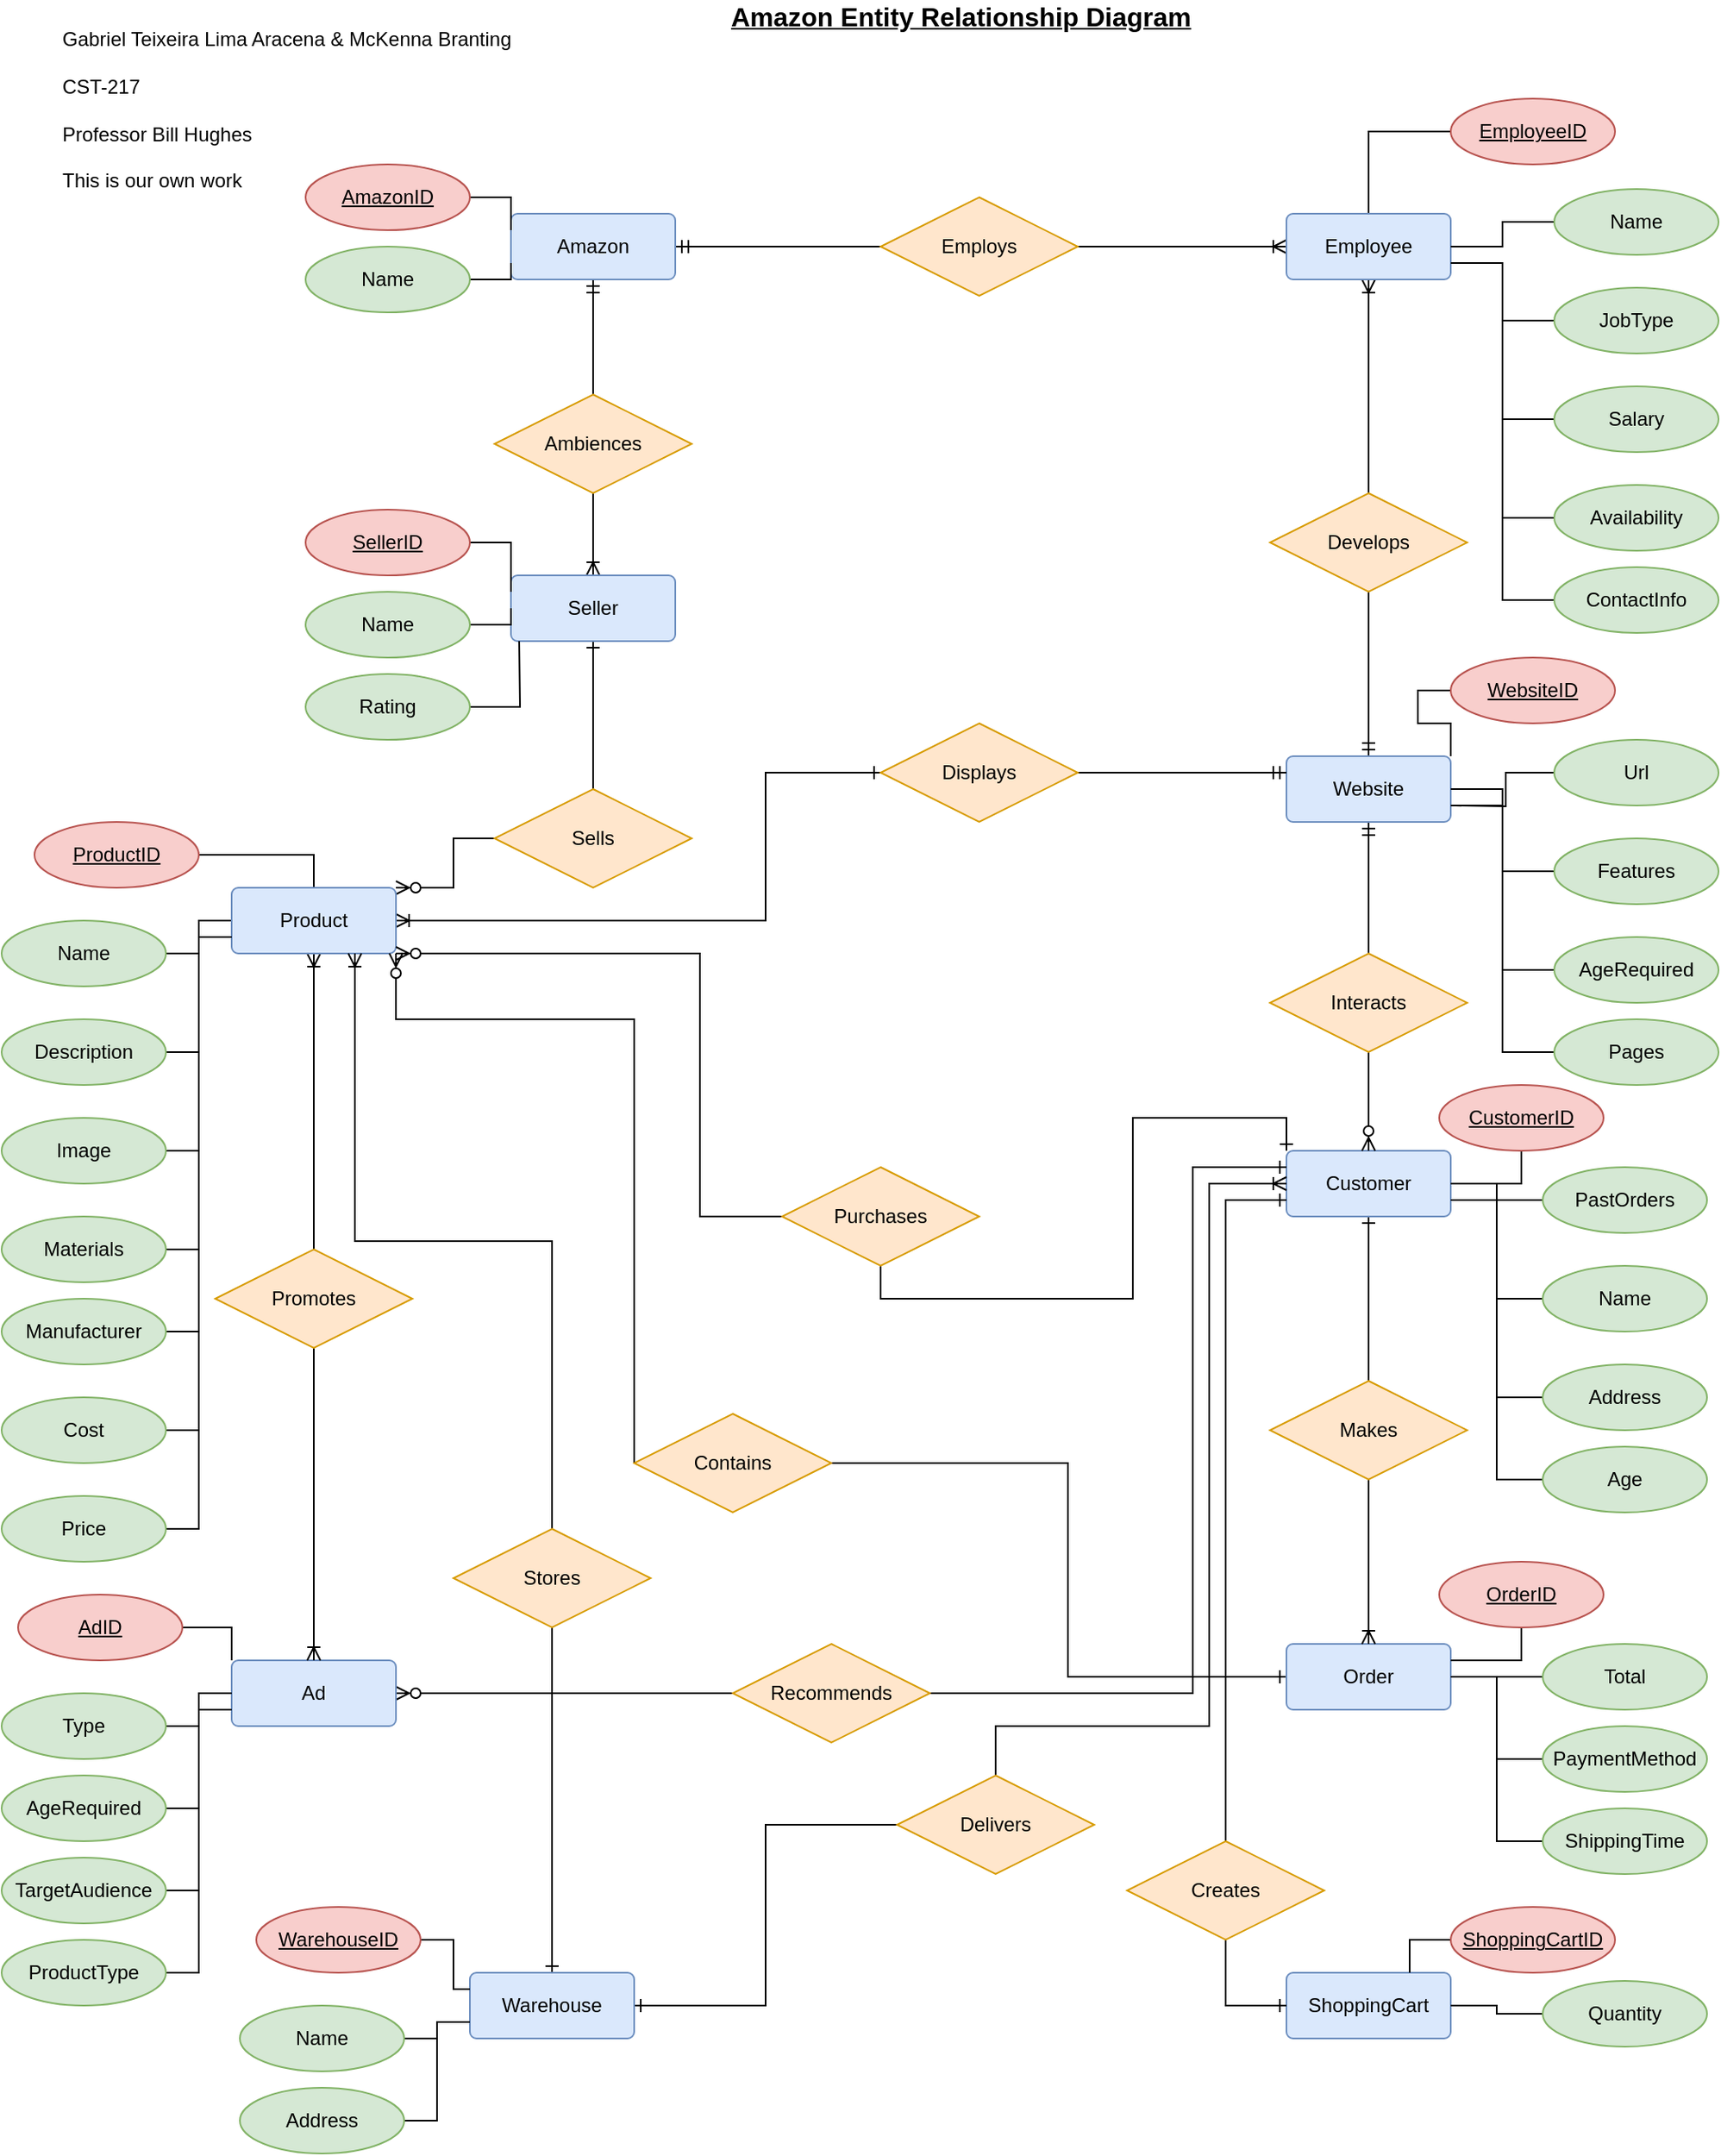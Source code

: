 <mxfile version="14.2.4" type="github">
  <diagram id="-Oxh2yh2YHTzHLASi9jl" name="Page-1">
    <mxGraphModel dx="1736" dy="786" grid="1" gridSize="10" guides="1" tooltips="1" connect="1" arrows="1" fold="1" page="1" pageScale="1" pageWidth="827" pageHeight="1169" math="0" shadow="0">
      <root>
        <mxCell id="0" />
        <mxCell id="1" parent="0" />
        <mxCell id="oyXa_XFpboJBpk3tU4l2-1" value="&lt;font style=&quot;font-size: 16px&quot;&gt;&lt;b&gt;&lt;u&gt;Amazon Entity Relationship Diagram&lt;/u&gt;&lt;/b&gt;&lt;/font&gt;" style="text;html=1;strokeColor=none;fillColor=none;align=center;verticalAlign=middle;whiteSpace=wrap;rounded=0;" parent="1" vertex="1">
          <mxGeometry x="414" y="40" width="430" height="20" as="geometry" />
        </mxCell>
        <mxCell id="oyXa_XFpboJBpk3tU4l2-2" value="Gabriel Teixeira Lima Aracena &amp;amp; McKenna Branting&lt;br&gt;&lt;br&gt;CST-217&lt;br&gt;&lt;br&gt;Professor Bill Hughes&lt;br&gt;&lt;br&gt;This is our own work" style="text;html=1;strokeColor=none;fillColor=none;align=left;verticalAlign=top;whiteSpace=wrap;rounded=0;" parent="1" vertex="1">
          <mxGeometry x="80" y="50" width="290" height="130" as="geometry" />
        </mxCell>
        <mxCell id="oyXa_XFpboJBpk3tU4l2-6" style="edgeStyle=orthogonalEdgeStyle;rounded=0;orthogonalLoop=1;jettySize=auto;html=1;exitX=0.5;exitY=0;exitDx=0;exitDy=0;entryX=1;entryY=0.5;entryDx=0;entryDy=0;endArrow=none;endFill=0;" parent="1" source="oyXa_XFpboJBpk3tU4l2-3" target="oyXa_XFpboJBpk3tU4l2-4" edge="1">
          <mxGeometry relative="1" as="geometry" />
        </mxCell>
        <mxCell id="oyXa_XFpboJBpk3tU4l2-8" style="edgeStyle=orthogonalEdgeStyle;rounded=0;orthogonalLoop=1;jettySize=auto;html=1;exitX=0;exitY=0.5;exitDx=0;exitDy=0;entryX=1;entryY=0.5;entryDx=0;entryDy=0;endArrow=none;endFill=0;" parent="1" source="oyXa_XFpboJBpk3tU4l2-3" target="oyXa_XFpboJBpk3tU4l2-7" edge="1">
          <mxGeometry relative="1" as="geometry" />
        </mxCell>
        <mxCell id="oyXa_XFpboJBpk3tU4l2-23" style="edgeStyle=orthogonalEdgeStyle;rounded=0;orthogonalLoop=1;jettySize=auto;html=1;exitX=0.5;exitY=1;exitDx=0;exitDy=0;endArrow=none;endFill=0;startArrow=ERoneToMany;startFill=0;" parent="1" source="oyXa_XFpboJBpk3tU4l2-3" target="oyXa_XFpboJBpk3tU4l2-22" edge="1">
          <mxGeometry relative="1" as="geometry" />
        </mxCell>
        <mxCell id="oyXa_XFpboJBpk3tU4l2-42" style="edgeStyle=orthogonalEdgeStyle;rounded=0;orthogonalLoop=1;jettySize=auto;html=1;exitX=1;exitY=0;exitDx=0;exitDy=0;startArrow=ERzeroToMany;startFill=1;endArrow=none;endFill=0;entryX=0;entryY=0.5;entryDx=0;entryDy=0;" parent="1" source="oyXa_XFpboJBpk3tU4l2-3" target="Cbv1wFr-eD6YkLbhYGv3-11" edge="1">
          <mxGeometry relative="1" as="geometry">
            <mxPoint x="100" y="350" as="targetPoint" />
            <Array as="points">
              <mxPoint x="320" y="580" />
              <mxPoint x="320" y="550" />
            </Array>
          </mxGeometry>
        </mxCell>
        <mxCell id="oyXa_XFpboJBpk3tU4l2-81" style="edgeStyle=orthogonalEdgeStyle;rounded=0;orthogonalLoop=1;jettySize=auto;html=1;entryX=0;entryY=0.5;entryDx=0;entryDy=0;startArrow=ERoneToMany;startFill=0;endArrow=ERone;endFill=0;exitX=1;exitY=0.5;exitDx=0;exitDy=0;" parent="1" source="oyXa_XFpboJBpk3tU4l2-3" target="oyXa_XFpboJBpk3tU4l2-80" edge="1">
          <mxGeometry relative="1" as="geometry">
            <Array as="points">
              <mxPoint x="510" y="600" />
              <mxPoint x="510" y="510" />
            </Array>
            <mxPoint x="400" y="530" as="sourcePoint" />
          </mxGeometry>
        </mxCell>
        <mxCell id="oyXa_XFpboJBpk3tU4l2-3" value="Product" style="rounded=1;arcSize=10;whiteSpace=wrap;html=1;align=center;fillColor=#dae8fc;strokeColor=#6c8ebf;" parent="1" vertex="1">
          <mxGeometry x="185" y="580" width="100" height="40" as="geometry" />
        </mxCell>
        <mxCell id="oyXa_XFpboJBpk3tU4l2-4" value="ProductID" style="ellipse;whiteSpace=wrap;html=1;align=center;fontStyle=4;fillColor=#f8cecc;strokeColor=#b85450;" parent="1" vertex="1">
          <mxGeometry x="65" y="540" width="100" height="40" as="geometry" />
        </mxCell>
        <mxCell id="oyXa_XFpboJBpk3tU4l2-7" value="Name" style="ellipse;whiteSpace=wrap;html=1;align=center;fillColor=#d5e8d4;strokeColor=#82b366;" parent="1" vertex="1">
          <mxGeometry x="45" y="600" width="100" height="40" as="geometry" />
        </mxCell>
        <mxCell id="oyXa_XFpboJBpk3tU4l2-10" style="edgeStyle=orthogonalEdgeStyle;rounded=0;orthogonalLoop=1;jettySize=auto;html=1;exitX=1;exitY=0.5;exitDx=0;exitDy=0;entryX=0;entryY=0.75;entryDx=0;entryDy=0;endArrow=none;endFill=0;" parent="1" source="oyXa_XFpboJBpk3tU4l2-9" target="oyXa_XFpboJBpk3tU4l2-3" edge="1">
          <mxGeometry relative="1" as="geometry" />
        </mxCell>
        <mxCell id="oyXa_XFpboJBpk3tU4l2-9" value="Description" style="ellipse;whiteSpace=wrap;html=1;align=center;fillColor=#d5e8d4;strokeColor=#82b366;" parent="1" vertex="1">
          <mxGeometry x="45" y="660" width="100" height="40" as="geometry" />
        </mxCell>
        <mxCell id="oyXa_XFpboJBpk3tU4l2-14" style="edgeStyle=orthogonalEdgeStyle;rounded=0;orthogonalLoop=1;jettySize=auto;html=1;exitX=1;exitY=0.5;exitDx=0;exitDy=0;entryX=0;entryY=0.75;entryDx=0;entryDy=0;endArrow=none;endFill=0;" parent="1" source="oyXa_XFpboJBpk3tU4l2-11" target="oyXa_XFpboJBpk3tU4l2-3" edge="1">
          <mxGeometry relative="1" as="geometry" />
        </mxCell>
        <mxCell id="oyXa_XFpboJBpk3tU4l2-11" value="Image" style="ellipse;whiteSpace=wrap;html=1;align=center;fillColor=#d5e8d4;strokeColor=#82b366;" parent="1" vertex="1">
          <mxGeometry x="45" y="720" width="100" height="40" as="geometry" />
        </mxCell>
        <mxCell id="oyXa_XFpboJBpk3tU4l2-13" style="edgeStyle=orthogonalEdgeStyle;rounded=0;orthogonalLoop=1;jettySize=auto;html=1;exitX=1;exitY=0.5;exitDx=0;exitDy=0;entryX=0;entryY=0.75;entryDx=0;entryDy=0;endArrow=none;endFill=0;" parent="1" source="oyXa_XFpboJBpk3tU4l2-12" target="oyXa_XFpboJBpk3tU4l2-3" edge="1">
          <mxGeometry relative="1" as="geometry" />
        </mxCell>
        <mxCell id="oyXa_XFpboJBpk3tU4l2-12" value="Materials" style="ellipse;whiteSpace=wrap;html=1;align=center;fillColor=#d5e8d4;strokeColor=#82b366;" parent="1" vertex="1">
          <mxGeometry x="45" y="780" width="100" height="40" as="geometry" />
        </mxCell>
        <mxCell id="oyXa_XFpboJBpk3tU4l2-18" style="edgeStyle=orthogonalEdgeStyle;rounded=0;orthogonalLoop=1;jettySize=auto;html=1;exitX=1;exitY=0.5;exitDx=0;exitDy=0;entryX=0;entryY=0.75;entryDx=0;entryDy=0;endArrow=none;endFill=0;" parent="1" source="oyXa_XFpboJBpk3tU4l2-15" target="oyXa_XFpboJBpk3tU4l2-3" edge="1">
          <mxGeometry relative="1" as="geometry" />
        </mxCell>
        <mxCell id="oyXa_XFpboJBpk3tU4l2-15" value="Manufacturer" style="ellipse;whiteSpace=wrap;html=1;align=center;fillColor=#d5e8d4;strokeColor=#82b366;" parent="1" vertex="1">
          <mxGeometry x="45" y="830" width="100" height="40" as="geometry" />
        </mxCell>
        <mxCell id="oyXa_XFpboJBpk3tU4l2-19" style="edgeStyle=orthogonalEdgeStyle;rounded=0;orthogonalLoop=1;jettySize=auto;html=1;exitX=1;exitY=0.5;exitDx=0;exitDy=0;entryX=0;entryY=0.75;entryDx=0;entryDy=0;endArrow=none;endFill=0;" parent="1" source="oyXa_XFpboJBpk3tU4l2-16" target="oyXa_XFpboJBpk3tU4l2-3" edge="1">
          <mxGeometry relative="1" as="geometry" />
        </mxCell>
        <mxCell id="oyXa_XFpboJBpk3tU4l2-16" value="Cost" style="ellipse;whiteSpace=wrap;html=1;align=center;fillColor=#d5e8d4;strokeColor=#82b366;" parent="1" vertex="1">
          <mxGeometry x="45" y="890" width="100" height="40" as="geometry" />
        </mxCell>
        <mxCell id="oyXa_XFpboJBpk3tU4l2-20" style="edgeStyle=orthogonalEdgeStyle;rounded=0;orthogonalLoop=1;jettySize=auto;html=1;exitX=1;exitY=0.5;exitDx=0;exitDy=0;endArrow=none;endFill=0;entryX=0;entryY=0.75;entryDx=0;entryDy=0;" parent="1" source="oyXa_XFpboJBpk3tU4l2-17" target="oyXa_XFpboJBpk3tU4l2-3" edge="1">
          <mxGeometry relative="1" as="geometry">
            <mxPoint x="185" y="620" as="targetPoint" />
          </mxGeometry>
        </mxCell>
        <mxCell id="oyXa_XFpboJBpk3tU4l2-17" value="Price" style="ellipse;whiteSpace=wrap;html=1;align=center;fillColor=#d5e8d4;strokeColor=#82b366;" parent="1" vertex="1">
          <mxGeometry x="45" y="950" width="100" height="40" as="geometry" />
        </mxCell>
        <mxCell id="oyXa_XFpboJBpk3tU4l2-26" style="edgeStyle=orthogonalEdgeStyle;rounded=0;orthogonalLoop=1;jettySize=auto;html=1;exitX=0;exitY=0;exitDx=0;exitDy=0;startArrow=none;startFill=0;endArrow=none;endFill=0;" parent="1" source="oyXa_XFpboJBpk3tU4l2-21" target="oyXa_XFpboJBpk3tU4l2-25" edge="1">
          <mxGeometry relative="1" as="geometry" />
        </mxCell>
        <mxCell id="oyXa_XFpboJBpk3tU4l2-78" style="edgeStyle=orthogonalEdgeStyle;rounded=0;orthogonalLoop=1;jettySize=auto;html=1;exitX=0;exitY=0.5;exitDx=0;exitDy=0;startArrow=none;startFill=0;endArrow=ERzeroToMany;endFill=1;entryX=1;entryY=0.5;entryDx=0;entryDy=0;" parent="1" source="oyXa_XFpboJBpk3tU4l2-77" target="oyXa_XFpboJBpk3tU4l2-21" edge="1">
          <mxGeometry relative="1" as="geometry">
            <mxPoint x="410" y="840" as="targetPoint" />
          </mxGeometry>
        </mxCell>
        <mxCell id="oyXa_XFpboJBpk3tU4l2-21" value="Ad" style="rounded=1;arcSize=10;whiteSpace=wrap;html=1;align=center;fillColor=#dae8fc;strokeColor=#6c8ebf;" parent="1" vertex="1">
          <mxGeometry x="185" y="1050" width="100" height="40" as="geometry" />
        </mxCell>
        <mxCell id="oyXa_XFpboJBpk3tU4l2-24" style="edgeStyle=orthogonalEdgeStyle;rounded=0;orthogonalLoop=1;jettySize=auto;html=1;exitX=0.5;exitY=1;exitDx=0;exitDy=0;entryX=0.5;entryY=0;entryDx=0;entryDy=0;startArrow=none;startFill=0;endArrow=ERoneToMany;endFill=0;" parent="1" source="oyXa_XFpboJBpk3tU4l2-22" target="oyXa_XFpboJBpk3tU4l2-21" edge="1">
          <mxGeometry relative="1" as="geometry" />
        </mxCell>
        <mxCell id="oyXa_XFpboJBpk3tU4l2-22" value="Promotes" style="shape=rhombus;perimeter=rhombusPerimeter;whiteSpace=wrap;html=1;align=center;fillColor=#ffe6cc;strokeColor=#d79b00;" parent="1" vertex="1">
          <mxGeometry x="175" y="800" width="120" height="60" as="geometry" />
        </mxCell>
        <mxCell id="oyXa_XFpboJBpk3tU4l2-25" value="AdID" style="ellipse;whiteSpace=wrap;html=1;align=center;fontStyle=4;fillColor=#f8cecc;strokeColor=#b85450;" parent="1" vertex="1">
          <mxGeometry x="55" y="1010" width="100" height="40" as="geometry" />
        </mxCell>
        <mxCell id="oyXa_XFpboJBpk3tU4l2-34" style="edgeStyle=orthogonalEdgeStyle;rounded=0;orthogonalLoop=1;jettySize=auto;html=1;exitX=1;exitY=0.5;exitDx=0;exitDy=0;entryX=0;entryY=0.5;entryDx=0;entryDy=0;startArrow=none;startFill=0;endArrow=none;endFill=0;" parent="1" source="oyXa_XFpboJBpk3tU4l2-27" target="oyXa_XFpboJBpk3tU4l2-21" edge="1">
          <mxGeometry relative="1" as="geometry" />
        </mxCell>
        <mxCell id="oyXa_XFpboJBpk3tU4l2-27" value="Type" style="ellipse;whiteSpace=wrap;html=1;align=center;fillColor=#d5e8d4;strokeColor=#82b366;" parent="1" vertex="1">
          <mxGeometry x="45" y="1070" width="100" height="40" as="geometry" />
        </mxCell>
        <mxCell id="oyXa_XFpboJBpk3tU4l2-33" style="edgeStyle=orthogonalEdgeStyle;rounded=0;orthogonalLoop=1;jettySize=auto;html=1;exitX=1;exitY=0.5;exitDx=0;exitDy=0;entryX=0;entryY=0.75;entryDx=0;entryDy=0;startArrow=none;startFill=0;endArrow=none;endFill=0;" parent="1" source="oyXa_XFpboJBpk3tU4l2-28" target="oyXa_XFpboJBpk3tU4l2-21" edge="1">
          <mxGeometry relative="1" as="geometry" />
        </mxCell>
        <mxCell id="oyXa_XFpboJBpk3tU4l2-28" value="AgeRequired" style="ellipse;whiteSpace=wrap;html=1;align=center;fillColor=#d5e8d4;strokeColor=#82b366;" parent="1" vertex="1">
          <mxGeometry x="45" y="1120" width="100" height="40" as="geometry" />
        </mxCell>
        <mxCell id="oyXa_XFpboJBpk3tU4l2-32" style="edgeStyle=orthogonalEdgeStyle;rounded=0;orthogonalLoop=1;jettySize=auto;html=1;exitX=1;exitY=0.5;exitDx=0;exitDy=0;entryX=0;entryY=0.75;entryDx=0;entryDy=0;startArrow=none;startFill=0;endArrow=none;endFill=0;" parent="1" source="oyXa_XFpboJBpk3tU4l2-29" target="oyXa_XFpboJBpk3tU4l2-21" edge="1">
          <mxGeometry relative="1" as="geometry" />
        </mxCell>
        <mxCell id="oyXa_XFpboJBpk3tU4l2-29" value="TargetAudience" style="ellipse;whiteSpace=wrap;html=1;align=center;fillColor=#d5e8d4;strokeColor=#82b366;" parent="1" vertex="1">
          <mxGeometry x="45" y="1170" width="100" height="40" as="geometry" />
        </mxCell>
        <mxCell id="oyXa_XFpboJBpk3tU4l2-31" style="edgeStyle=orthogonalEdgeStyle;rounded=0;orthogonalLoop=1;jettySize=auto;html=1;exitX=1;exitY=0.5;exitDx=0;exitDy=0;entryX=0;entryY=0.75;entryDx=0;entryDy=0;startArrow=none;startFill=0;endArrow=none;endFill=0;" parent="1" source="oyXa_XFpboJBpk3tU4l2-30" target="oyXa_XFpboJBpk3tU4l2-21" edge="1">
          <mxGeometry relative="1" as="geometry" />
        </mxCell>
        <mxCell id="oyXa_XFpboJBpk3tU4l2-30" value="ProductType" style="ellipse;whiteSpace=wrap;html=1;align=center;fillColor=#d5e8d4;strokeColor=#82b366;" parent="1" vertex="1">
          <mxGeometry x="45" y="1220" width="100" height="40" as="geometry" />
        </mxCell>
        <mxCell id="oyXa_XFpboJBpk3tU4l2-41" style="edgeStyle=orthogonalEdgeStyle;rounded=0;orthogonalLoop=1;jettySize=auto;html=1;exitX=0.5;exitY=1;exitDx=0;exitDy=0;entryX=0.5;entryY=0;entryDx=0;entryDy=0;startArrow=ERmandOne;startFill=0;endArrow=none;endFill=0;" parent="1" source="oyXa_XFpboJBpk3tU4l2-35" target="oyXa_XFpboJBpk3tU4l2-40" edge="1">
          <mxGeometry relative="1" as="geometry" />
        </mxCell>
        <mxCell id="oyXa_XFpboJBpk3tU4l2-44" style="edgeStyle=orthogonalEdgeStyle;rounded=0;orthogonalLoop=1;jettySize=auto;html=1;exitX=1;exitY=0.5;exitDx=0;exitDy=0;entryX=0;entryY=0.5;entryDx=0;entryDy=0;startArrow=ERmandOne;startFill=0;endArrow=none;endFill=0;" parent="1" source="oyXa_XFpboJBpk3tU4l2-35" target="oyXa_XFpboJBpk3tU4l2-43" edge="1">
          <mxGeometry relative="1" as="geometry" />
        </mxCell>
        <mxCell id="oyXa_XFpboJBpk3tU4l2-35" value="Amazon" style="rounded=1;arcSize=10;whiteSpace=wrap;html=1;align=center;fillColor=#dae8fc;strokeColor=#6c8ebf;" parent="1" vertex="1">
          <mxGeometry x="355" y="170" width="100" height="40" as="geometry" />
        </mxCell>
        <mxCell id="oyXa_XFpboJBpk3tU4l2-39" style="edgeStyle=orthogonalEdgeStyle;rounded=0;orthogonalLoop=1;jettySize=auto;html=1;exitX=1;exitY=0.5;exitDx=0;exitDy=0;entryX=0;entryY=0.25;entryDx=0;entryDy=0;startArrow=none;startFill=0;endArrow=none;endFill=0;" parent="1" source="oyXa_XFpboJBpk3tU4l2-36" target="oyXa_XFpboJBpk3tU4l2-35" edge="1">
          <mxGeometry relative="1" as="geometry" />
        </mxCell>
        <mxCell id="oyXa_XFpboJBpk3tU4l2-36" value="AmazonID" style="ellipse;whiteSpace=wrap;html=1;align=center;fontStyle=4;fillColor=#f8cecc;strokeColor=#b85450;" parent="1" vertex="1">
          <mxGeometry x="230" y="140" width="100" height="40" as="geometry" />
        </mxCell>
        <mxCell id="oyXa_XFpboJBpk3tU4l2-38" style="edgeStyle=orthogonalEdgeStyle;rounded=0;orthogonalLoop=1;jettySize=auto;html=1;exitX=1;exitY=0.5;exitDx=0;exitDy=0;entryX=0;entryY=0.75;entryDx=0;entryDy=0;startArrow=none;startFill=0;endArrow=none;endFill=0;" parent="1" source="oyXa_XFpboJBpk3tU4l2-37" target="oyXa_XFpboJBpk3tU4l2-35" edge="1">
          <mxGeometry relative="1" as="geometry" />
        </mxCell>
        <mxCell id="oyXa_XFpboJBpk3tU4l2-37" value="Name" style="ellipse;whiteSpace=wrap;html=1;align=center;fillColor=#d5e8d4;strokeColor=#82b366;" parent="1" vertex="1">
          <mxGeometry x="230" y="190" width="100" height="40" as="geometry" />
        </mxCell>
        <mxCell id="Cbv1wFr-eD6YkLbhYGv3-4" style="edgeStyle=orthogonalEdgeStyle;rounded=0;orthogonalLoop=1;jettySize=auto;html=1;exitX=0.5;exitY=1;exitDx=0;exitDy=0;entryX=0.5;entryY=0;entryDx=0;entryDy=0;endArrow=ERoneToMany;endFill=0;" edge="1" parent="1" source="oyXa_XFpboJBpk3tU4l2-40" target="Cbv1wFr-eD6YkLbhYGv3-3">
          <mxGeometry relative="1" as="geometry" />
        </mxCell>
        <mxCell id="oyXa_XFpboJBpk3tU4l2-40" value="Ambiences" style="shape=rhombus;perimeter=rhombusPerimeter;whiteSpace=wrap;html=1;align=center;fillColor=#ffe6cc;strokeColor=#d79b00;" parent="1" vertex="1">
          <mxGeometry x="345" y="280" width="120" height="60" as="geometry" />
        </mxCell>
        <mxCell id="oyXa_XFpboJBpk3tU4l2-46" style="edgeStyle=orthogonalEdgeStyle;rounded=0;orthogonalLoop=1;jettySize=auto;html=1;exitX=1;exitY=0.5;exitDx=0;exitDy=0;entryX=0;entryY=0.5;entryDx=0;entryDy=0;startArrow=none;startFill=0;endArrow=ERoneToMany;endFill=0;" parent="1" source="oyXa_XFpboJBpk3tU4l2-43" target="oyXa_XFpboJBpk3tU4l2-45" edge="1">
          <mxGeometry relative="1" as="geometry" />
        </mxCell>
        <mxCell id="oyXa_XFpboJBpk3tU4l2-43" value="Employs" style="shape=rhombus;perimeter=rhombusPerimeter;whiteSpace=wrap;html=1;align=center;fillColor=#ffe6cc;strokeColor=#d79b00;" parent="1" vertex="1">
          <mxGeometry x="580" y="160" width="120" height="60" as="geometry" />
        </mxCell>
        <mxCell id="oyXa_XFpboJBpk3tU4l2-48" style="edgeStyle=orthogonalEdgeStyle;rounded=0;orthogonalLoop=1;jettySize=auto;html=1;exitX=0.5;exitY=0;exitDx=0;exitDy=0;entryX=0;entryY=0.5;entryDx=0;entryDy=0;startArrow=none;startFill=0;endArrow=none;endFill=0;" parent="1" source="oyXa_XFpboJBpk3tU4l2-45" target="oyXa_XFpboJBpk3tU4l2-47" edge="1">
          <mxGeometry relative="1" as="geometry" />
        </mxCell>
        <mxCell id="oyXa_XFpboJBpk3tU4l2-60" style="edgeStyle=orthogonalEdgeStyle;rounded=0;orthogonalLoop=1;jettySize=auto;html=1;exitX=0.5;exitY=1;exitDx=0;exitDy=0;entryX=0.5;entryY=0;entryDx=0;entryDy=0;startArrow=ERoneToMany;startFill=0;endArrow=none;endFill=0;" parent="1" source="oyXa_XFpboJBpk3tU4l2-45" target="oyXa_XFpboJBpk3tU4l2-59" edge="1">
          <mxGeometry relative="1" as="geometry" />
        </mxCell>
        <mxCell id="oyXa_XFpboJBpk3tU4l2-45" value="Employee" style="rounded=1;arcSize=10;whiteSpace=wrap;html=1;align=center;fillColor=#dae8fc;strokeColor=#6c8ebf;" parent="1" vertex="1">
          <mxGeometry x="827" y="170" width="100" height="40" as="geometry" />
        </mxCell>
        <mxCell id="oyXa_XFpboJBpk3tU4l2-47" value="EmployeeID" style="ellipse;whiteSpace=wrap;html=1;align=center;fontStyle=4;fillColor=#f8cecc;strokeColor=#b85450;" parent="1" vertex="1">
          <mxGeometry x="927" y="100" width="100" height="40" as="geometry" />
        </mxCell>
        <mxCell id="oyXa_XFpboJBpk3tU4l2-54" style="edgeStyle=orthogonalEdgeStyle;rounded=0;orthogonalLoop=1;jettySize=auto;html=1;exitX=0;exitY=0.5;exitDx=0;exitDy=0;entryX=1;entryY=0.5;entryDx=0;entryDy=0;startArrow=none;startFill=0;endArrow=none;endFill=0;" parent="1" source="oyXa_XFpboJBpk3tU4l2-49" target="oyXa_XFpboJBpk3tU4l2-45" edge="1">
          <mxGeometry relative="1" as="geometry" />
        </mxCell>
        <mxCell id="oyXa_XFpboJBpk3tU4l2-49" value="Name" style="ellipse;whiteSpace=wrap;html=1;align=center;fillColor=#d5e8d4;strokeColor=#82b366;" parent="1" vertex="1">
          <mxGeometry x="990" y="155" width="100" height="40" as="geometry" />
        </mxCell>
        <mxCell id="oyXa_XFpboJBpk3tU4l2-55" style="edgeStyle=orthogonalEdgeStyle;rounded=0;orthogonalLoop=1;jettySize=auto;html=1;exitX=0;exitY=0.5;exitDx=0;exitDy=0;entryX=1;entryY=0.75;entryDx=0;entryDy=0;startArrow=none;startFill=0;endArrow=none;endFill=0;" parent="1" source="oyXa_XFpboJBpk3tU4l2-50" target="oyXa_XFpboJBpk3tU4l2-45" edge="1">
          <mxGeometry relative="1" as="geometry" />
        </mxCell>
        <mxCell id="oyXa_XFpboJBpk3tU4l2-50" value="JobType" style="ellipse;whiteSpace=wrap;html=1;align=center;fillColor=#d5e8d4;strokeColor=#82b366;" parent="1" vertex="1">
          <mxGeometry x="990" y="215" width="100" height="40" as="geometry" />
        </mxCell>
        <mxCell id="oyXa_XFpboJBpk3tU4l2-56" style="edgeStyle=orthogonalEdgeStyle;rounded=0;orthogonalLoop=1;jettySize=auto;html=1;exitX=0;exitY=0.5;exitDx=0;exitDy=0;entryX=1;entryY=0.75;entryDx=0;entryDy=0;startArrow=none;startFill=0;endArrow=none;endFill=0;" parent="1" source="oyXa_XFpboJBpk3tU4l2-51" target="oyXa_XFpboJBpk3tU4l2-45" edge="1">
          <mxGeometry relative="1" as="geometry" />
        </mxCell>
        <mxCell id="oyXa_XFpboJBpk3tU4l2-51" value="Salary" style="ellipse;whiteSpace=wrap;html=1;align=center;fillColor=#d5e8d4;strokeColor=#82b366;" parent="1" vertex="1">
          <mxGeometry x="990" y="275" width="100" height="40" as="geometry" />
        </mxCell>
        <mxCell id="oyXa_XFpboJBpk3tU4l2-57" style="edgeStyle=orthogonalEdgeStyle;rounded=0;orthogonalLoop=1;jettySize=auto;html=1;exitX=0;exitY=0.5;exitDx=0;exitDy=0;entryX=1;entryY=0.75;entryDx=0;entryDy=0;startArrow=none;startFill=0;endArrow=none;endFill=0;" parent="1" source="oyXa_XFpboJBpk3tU4l2-52" target="oyXa_XFpboJBpk3tU4l2-45" edge="1">
          <mxGeometry relative="1" as="geometry" />
        </mxCell>
        <mxCell id="oyXa_XFpboJBpk3tU4l2-52" value="Availability" style="ellipse;whiteSpace=wrap;html=1;align=center;fillColor=#d5e8d4;strokeColor=#82b366;" parent="1" vertex="1">
          <mxGeometry x="990" y="335" width="100" height="40" as="geometry" />
        </mxCell>
        <mxCell id="oyXa_XFpboJBpk3tU4l2-58" style="edgeStyle=orthogonalEdgeStyle;rounded=0;orthogonalLoop=1;jettySize=auto;html=1;exitX=0;exitY=0.5;exitDx=0;exitDy=0;entryX=1;entryY=0.75;entryDx=0;entryDy=0;startArrow=none;startFill=0;endArrow=none;endFill=0;" parent="1" source="oyXa_XFpboJBpk3tU4l2-53" target="oyXa_XFpboJBpk3tU4l2-45" edge="1">
          <mxGeometry relative="1" as="geometry" />
        </mxCell>
        <mxCell id="oyXa_XFpboJBpk3tU4l2-53" value="ContactInfo" style="ellipse;whiteSpace=wrap;html=1;align=center;fillColor=#d5e8d4;strokeColor=#82b366;" parent="1" vertex="1">
          <mxGeometry x="990" y="385" width="100" height="40" as="geometry" />
        </mxCell>
        <mxCell id="oyXa_XFpboJBpk3tU4l2-62" style="edgeStyle=orthogonalEdgeStyle;rounded=0;orthogonalLoop=1;jettySize=auto;html=1;exitX=0.5;exitY=1;exitDx=0;exitDy=0;startArrow=none;startFill=0;endArrow=ERmandOne;endFill=0;" parent="1" source="oyXa_XFpboJBpk3tU4l2-59" target="oyXa_XFpboJBpk3tU4l2-61" edge="1">
          <mxGeometry relative="1" as="geometry" />
        </mxCell>
        <mxCell id="oyXa_XFpboJBpk3tU4l2-59" value="Develops" style="shape=rhombus;perimeter=rhombusPerimeter;whiteSpace=wrap;html=1;align=center;fillColor=#ffe6cc;strokeColor=#d79b00;" parent="1" vertex="1">
          <mxGeometry x="817" y="340" width="120" height="60" as="geometry" />
        </mxCell>
        <mxCell id="oyXa_XFpboJBpk3tU4l2-64" style="edgeStyle=orthogonalEdgeStyle;rounded=0;orthogonalLoop=1;jettySize=auto;html=1;exitX=1;exitY=0;exitDx=0;exitDy=0;entryX=0;entryY=0.5;entryDx=0;entryDy=0;startArrow=none;startFill=0;endArrow=none;endFill=0;" parent="1" source="oyXa_XFpboJBpk3tU4l2-61" target="oyXa_XFpboJBpk3tU4l2-63" edge="1">
          <mxGeometry relative="1" as="geometry" />
        </mxCell>
        <mxCell id="oyXa_XFpboJBpk3tU4l2-75" style="edgeStyle=orthogonalEdgeStyle;rounded=0;orthogonalLoop=1;jettySize=auto;html=1;exitX=0.5;exitY=1;exitDx=0;exitDy=0;entryX=0.5;entryY=0;entryDx=0;entryDy=0;startArrow=ERmandOne;startFill=0;endArrow=none;endFill=0;" parent="1" source="oyXa_XFpboJBpk3tU4l2-61" target="oyXa_XFpboJBpk3tU4l2-74" edge="1">
          <mxGeometry relative="1" as="geometry" />
        </mxCell>
        <mxCell id="oyXa_XFpboJBpk3tU4l2-61" value="Website" style="rounded=1;arcSize=10;whiteSpace=wrap;html=1;align=center;fillColor=#dae8fc;strokeColor=#6c8ebf;" parent="1" vertex="1">
          <mxGeometry x="827" y="500" width="100" height="40" as="geometry" />
        </mxCell>
        <mxCell id="oyXa_XFpboJBpk3tU4l2-63" value="WebsiteID" style="ellipse;whiteSpace=wrap;html=1;align=center;fontStyle=4;fillColor=#f8cecc;strokeColor=#b85450;" parent="1" vertex="1">
          <mxGeometry x="927" y="440" width="100" height="40" as="geometry" />
        </mxCell>
        <mxCell id="oyXa_XFpboJBpk3tU4l2-72" style="edgeStyle=orthogonalEdgeStyle;rounded=0;orthogonalLoop=1;jettySize=auto;html=1;exitX=0;exitY=0.5;exitDx=0;exitDy=0;startArrow=none;startFill=0;endArrow=none;endFill=0;" parent="1" source="oyXa_XFpboJBpk3tU4l2-65" edge="1">
          <mxGeometry relative="1" as="geometry">
            <mxPoint x="930" y="530" as="targetPoint" />
          </mxGeometry>
        </mxCell>
        <mxCell id="oyXa_XFpboJBpk3tU4l2-65" value="Url" style="ellipse;whiteSpace=wrap;html=1;align=center;fillColor=#d5e8d4;strokeColor=#82b366;" parent="1" vertex="1">
          <mxGeometry x="990" y="490" width="100" height="40" as="geometry" />
        </mxCell>
        <mxCell id="oyXa_XFpboJBpk3tU4l2-71" style="edgeStyle=orthogonalEdgeStyle;rounded=0;orthogonalLoop=1;jettySize=auto;html=1;exitX=0;exitY=0.5;exitDx=0;exitDy=0;entryX=1;entryY=0.75;entryDx=0;entryDy=0;startArrow=none;startFill=0;endArrow=none;endFill=0;" parent="1" source="oyXa_XFpboJBpk3tU4l2-66" target="oyXa_XFpboJBpk3tU4l2-61" edge="1">
          <mxGeometry relative="1" as="geometry" />
        </mxCell>
        <mxCell id="oyXa_XFpboJBpk3tU4l2-66" value="Features" style="ellipse;whiteSpace=wrap;html=1;align=center;fillColor=#d5e8d4;strokeColor=#82b366;" parent="1" vertex="1">
          <mxGeometry x="990" y="550" width="100" height="40" as="geometry" />
        </mxCell>
        <mxCell id="oyXa_XFpboJBpk3tU4l2-70" style="edgeStyle=orthogonalEdgeStyle;rounded=0;orthogonalLoop=1;jettySize=auto;html=1;exitX=0;exitY=0.5;exitDx=0;exitDy=0;entryX=1;entryY=0.5;entryDx=0;entryDy=0;startArrow=none;startFill=0;endArrow=none;endFill=0;" parent="1" source="oyXa_XFpboJBpk3tU4l2-67" target="oyXa_XFpboJBpk3tU4l2-61" edge="1">
          <mxGeometry relative="1" as="geometry" />
        </mxCell>
        <mxCell id="oyXa_XFpboJBpk3tU4l2-67" value="AgeRequired" style="ellipse;whiteSpace=wrap;html=1;align=center;fillColor=#d5e8d4;strokeColor=#82b366;" parent="1" vertex="1">
          <mxGeometry x="990" y="610" width="100" height="40" as="geometry" />
        </mxCell>
        <mxCell id="oyXa_XFpboJBpk3tU4l2-69" style="edgeStyle=orthogonalEdgeStyle;rounded=0;orthogonalLoop=1;jettySize=auto;html=1;exitX=0;exitY=0.5;exitDx=0;exitDy=0;entryX=1;entryY=0.75;entryDx=0;entryDy=0;startArrow=none;startFill=0;endArrow=none;endFill=0;" parent="1" source="oyXa_XFpboJBpk3tU4l2-68" target="oyXa_XFpboJBpk3tU4l2-61" edge="1">
          <mxGeometry relative="1" as="geometry" />
        </mxCell>
        <mxCell id="oyXa_XFpboJBpk3tU4l2-68" value="Pages" style="ellipse;whiteSpace=wrap;html=1;align=center;fillColor=#d5e8d4;strokeColor=#82b366;" parent="1" vertex="1">
          <mxGeometry x="990" y="660" width="100" height="40" as="geometry" />
        </mxCell>
        <mxCell id="oyXa_XFpboJBpk3tU4l2-84" style="edgeStyle=orthogonalEdgeStyle;rounded=0;orthogonalLoop=1;jettySize=auto;html=1;exitX=0;exitY=0;exitDx=0;exitDy=0;entryX=0.5;entryY=1;entryDx=0;entryDy=0;startArrow=ERone;startFill=0;endArrow=none;endFill=0;" parent="1" source="oyXa_XFpboJBpk3tU4l2-73" target="oyXa_XFpboJBpk3tU4l2-83" edge="1">
          <mxGeometry relative="1" as="geometry" />
        </mxCell>
        <mxCell id="Cbv1wFr-eD6YkLbhYGv3-15" style="edgeStyle=orthogonalEdgeStyle;rounded=0;orthogonalLoop=1;jettySize=auto;html=1;exitX=0.5;exitY=1;exitDx=0;exitDy=0;startArrow=ERone;startFill=0;endArrow=none;endFill=0;" edge="1" parent="1" source="oyXa_XFpboJBpk3tU4l2-73" target="Cbv1wFr-eD6YkLbhYGv3-14">
          <mxGeometry relative="1" as="geometry" />
        </mxCell>
        <mxCell id="oyXa_XFpboJBpk3tU4l2-73" value="Customer" style="rounded=1;arcSize=10;whiteSpace=wrap;html=1;align=center;fillColor=#dae8fc;strokeColor=#6c8ebf;" parent="1" vertex="1">
          <mxGeometry x="827" y="740" width="100" height="40" as="geometry" />
        </mxCell>
        <mxCell id="oyXa_XFpboJBpk3tU4l2-76" style="edgeStyle=orthogonalEdgeStyle;rounded=0;orthogonalLoop=1;jettySize=auto;html=1;exitX=0.5;exitY=1;exitDx=0;exitDy=0;startArrow=none;startFill=0;endArrow=ERzeroToMany;endFill=1;" parent="1" source="oyXa_XFpboJBpk3tU4l2-74" target="oyXa_XFpboJBpk3tU4l2-73" edge="1">
          <mxGeometry relative="1" as="geometry" />
        </mxCell>
        <mxCell id="oyXa_XFpboJBpk3tU4l2-74" value="Interacts" style="shape=rhombus;perimeter=rhombusPerimeter;whiteSpace=wrap;html=1;align=center;fillColor=#ffe6cc;strokeColor=#d79b00;" parent="1" vertex="1">
          <mxGeometry x="817" y="620" width="120" height="60" as="geometry" />
        </mxCell>
        <mxCell id="oyXa_XFpboJBpk3tU4l2-79" style="edgeStyle=orthogonalEdgeStyle;rounded=0;orthogonalLoop=1;jettySize=auto;html=1;exitX=1;exitY=0.5;exitDx=0;exitDy=0;startArrow=none;startFill=0;endArrow=ERone;endFill=0;" parent="1" source="oyXa_XFpboJBpk3tU4l2-77" edge="1">
          <mxGeometry relative="1" as="geometry">
            <mxPoint x="827" y="750" as="targetPoint" />
            <Array as="points">
              <mxPoint x="770" y="1070" />
              <mxPoint x="770" y="750" />
              <mxPoint x="827" y="750" />
            </Array>
          </mxGeometry>
        </mxCell>
        <mxCell id="oyXa_XFpboJBpk3tU4l2-77" value="Recommends" style="shape=rhombus;perimeter=rhombusPerimeter;whiteSpace=wrap;html=1;align=center;fillColor=#ffe6cc;strokeColor=#d79b00;" parent="1" vertex="1">
          <mxGeometry x="490" y="1040" width="120" height="60" as="geometry" />
        </mxCell>
        <mxCell id="oyXa_XFpboJBpk3tU4l2-82" style="edgeStyle=orthogonalEdgeStyle;rounded=0;orthogonalLoop=1;jettySize=auto;html=1;exitX=1;exitY=0.5;exitDx=0;exitDy=0;entryX=0;entryY=0.25;entryDx=0;entryDy=0;startArrow=none;startFill=0;endArrow=ERmandOne;endFill=0;" parent="1" source="oyXa_XFpboJBpk3tU4l2-80" target="oyXa_XFpboJBpk3tU4l2-61" edge="1">
          <mxGeometry relative="1" as="geometry" />
        </mxCell>
        <mxCell id="oyXa_XFpboJBpk3tU4l2-80" value="Displays" style="shape=rhombus;perimeter=rhombusPerimeter;whiteSpace=wrap;html=1;align=center;fillColor=#ffe6cc;strokeColor=#d79b00;" parent="1" vertex="1">
          <mxGeometry x="580" y="480" width="120" height="60" as="geometry" />
        </mxCell>
        <mxCell id="oyXa_XFpboJBpk3tU4l2-85" style="edgeStyle=orthogonalEdgeStyle;rounded=0;orthogonalLoop=1;jettySize=auto;html=1;exitX=0;exitY=0.5;exitDx=0;exitDy=0;startArrow=none;startFill=0;endArrow=ERzeroToMany;endFill=1;entryX=1;entryY=1;entryDx=0;entryDy=0;" parent="1" source="oyXa_XFpboJBpk3tU4l2-83" target="oyXa_XFpboJBpk3tU4l2-3" edge="1">
          <mxGeometry relative="1" as="geometry">
            <mxPoint x="310" y="700" as="targetPoint" />
            <Array as="points">
              <mxPoint x="470" y="780" />
              <mxPoint x="470" y="620" />
            </Array>
          </mxGeometry>
        </mxCell>
        <mxCell id="oyXa_XFpboJBpk3tU4l2-83" value="Purchases" style="shape=rhombus;perimeter=rhombusPerimeter;whiteSpace=wrap;html=1;align=center;fillColor=#ffe6cc;strokeColor=#d79b00;" parent="1" vertex="1">
          <mxGeometry x="520" y="750" width="120" height="60" as="geometry" />
        </mxCell>
        <mxCell id="Cbv1wFr-eD6YkLbhYGv3-2" style="edgeStyle=orthogonalEdgeStyle;rounded=0;orthogonalLoop=1;jettySize=auto;html=1;exitX=0.5;exitY=1;exitDx=0;exitDy=0;entryX=1;entryY=0.5;entryDx=0;entryDy=0;endArrow=none;endFill=0;" edge="1" parent="1" source="oyXa_XFpboJBpk3tU4l2-86" target="oyXa_XFpboJBpk3tU4l2-73">
          <mxGeometry relative="1" as="geometry" />
        </mxCell>
        <mxCell id="oyXa_XFpboJBpk3tU4l2-86" value="CustomerID" style="ellipse;whiteSpace=wrap;html=1;align=center;fontStyle=4;fillColor=#f8cecc;strokeColor=#b85450;" parent="1" vertex="1">
          <mxGeometry x="920" y="700" width="100" height="40" as="geometry" />
        </mxCell>
        <mxCell id="oyXa_XFpboJBpk3tU4l2-91" style="edgeStyle=orthogonalEdgeStyle;rounded=0;orthogonalLoop=1;jettySize=auto;html=1;exitX=0;exitY=0.5;exitDx=0;exitDy=0;entryX=1;entryY=0.5;entryDx=0;entryDy=0;startArrow=none;startFill=0;endArrow=none;endFill=0;" parent="1" source="oyXa_XFpboJBpk3tU4l2-87" target="oyXa_XFpboJBpk3tU4l2-73" edge="1">
          <mxGeometry relative="1" as="geometry" />
        </mxCell>
        <mxCell id="oyXa_XFpboJBpk3tU4l2-87" value="PastOrders" style="ellipse;whiteSpace=wrap;html=1;align=center;fillColor=#d5e8d4;strokeColor=#82b366;" parent="1" vertex="1">
          <mxGeometry x="983" y="750" width="100" height="40" as="geometry" />
        </mxCell>
        <mxCell id="oyXa_XFpboJBpk3tU4l2-92" style="edgeStyle=orthogonalEdgeStyle;rounded=0;orthogonalLoop=1;jettySize=auto;html=1;exitX=0;exitY=0.5;exitDx=0;exitDy=0;entryX=1;entryY=0.75;entryDx=0;entryDy=0;startArrow=none;startFill=0;endArrow=none;endFill=0;" parent="1" source="oyXa_XFpboJBpk3tU4l2-88" target="oyXa_XFpboJBpk3tU4l2-73" edge="1">
          <mxGeometry relative="1" as="geometry" />
        </mxCell>
        <mxCell id="oyXa_XFpboJBpk3tU4l2-88" value="Name" style="ellipse;whiteSpace=wrap;html=1;align=center;fillColor=#d5e8d4;strokeColor=#82b366;" parent="1" vertex="1">
          <mxGeometry x="983" y="810" width="100" height="40" as="geometry" />
        </mxCell>
        <mxCell id="oyXa_XFpboJBpk3tU4l2-93" style="edgeStyle=orthogonalEdgeStyle;rounded=0;orthogonalLoop=1;jettySize=auto;html=1;exitX=0;exitY=0.5;exitDx=0;exitDy=0;entryX=1;entryY=0.75;entryDx=0;entryDy=0;startArrow=none;startFill=0;endArrow=none;endFill=0;" parent="1" source="oyXa_XFpboJBpk3tU4l2-89" target="oyXa_XFpboJBpk3tU4l2-73" edge="1">
          <mxGeometry relative="1" as="geometry" />
        </mxCell>
        <mxCell id="oyXa_XFpboJBpk3tU4l2-89" value="Address" style="ellipse;whiteSpace=wrap;html=1;align=center;fillColor=#d5e8d4;strokeColor=#82b366;" parent="1" vertex="1">
          <mxGeometry x="983" y="870" width="100" height="40" as="geometry" />
        </mxCell>
        <mxCell id="oyXa_XFpboJBpk3tU4l2-94" style="edgeStyle=orthogonalEdgeStyle;rounded=0;orthogonalLoop=1;jettySize=auto;html=1;exitX=0;exitY=0.5;exitDx=0;exitDy=0;entryX=1;entryY=0.75;entryDx=0;entryDy=0;startArrow=none;startFill=0;endArrow=none;endFill=0;" parent="1" source="oyXa_XFpboJBpk3tU4l2-90" target="oyXa_XFpboJBpk3tU4l2-73" edge="1">
          <mxGeometry relative="1" as="geometry" />
        </mxCell>
        <mxCell id="oyXa_XFpboJBpk3tU4l2-90" value="Age" style="ellipse;whiteSpace=wrap;html=1;align=center;fillColor=#d5e8d4;strokeColor=#82b366;" parent="1" vertex="1">
          <mxGeometry x="983" y="920" width="100" height="40" as="geometry" />
        </mxCell>
        <mxCell id="Cbv1wFr-eD6YkLbhYGv3-12" style="edgeStyle=orthogonalEdgeStyle;rounded=0;orthogonalLoop=1;jettySize=auto;html=1;exitX=0.5;exitY=1;exitDx=0;exitDy=0;entryX=0.5;entryY=0;entryDx=0;entryDy=0;startArrow=ERone;startFill=0;endArrow=none;endFill=0;" edge="1" parent="1" source="Cbv1wFr-eD6YkLbhYGv3-3" target="Cbv1wFr-eD6YkLbhYGv3-11">
          <mxGeometry relative="1" as="geometry" />
        </mxCell>
        <mxCell id="Cbv1wFr-eD6YkLbhYGv3-3" value="Seller" style="rounded=1;arcSize=10;whiteSpace=wrap;html=1;align=center;fillColor=#dae8fc;strokeColor=#6c8ebf;" vertex="1" parent="1">
          <mxGeometry x="355" y="390" width="100" height="40" as="geometry" />
        </mxCell>
        <mxCell id="Cbv1wFr-eD6YkLbhYGv3-8" style="edgeStyle=orthogonalEdgeStyle;rounded=0;orthogonalLoop=1;jettySize=auto;html=1;exitX=1;exitY=0.5;exitDx=0;exitDy=0;entryX=0;entryY=0.25;entryDx=0;entryDy=0;startArrow=none;startFill=0;endArrow=none;endFill=0;" edge="1" parent="1" source="Cbv1wFr-eD6YkLbhYGv3-5" target="Cbv1wFr-eD6YkLbhYGv3-3">
          <mxGeometry relative="1" as="geometry" />
        </mxCell>
        <mxCell id="Cbv1wFr-eD6YkLbhYGv3-5" value="SellerID" style="ellipse;whiteSpace=wrap;html=1;align=center;fontStyle=4;fillColor=#f8cecc;strokeColor=#b85450;" vertex="1" parent="1">
          <mxGeometry x="230" y="350" width="100" height="40" as="geometry" />
        </mxCell>
        <mxCell id="Cbv1wFr-eD6YkLbhYGv3-9" style="edgeStyle=orthogonalEdgeStyle;rounded=0;orthogonalLoop=1;jettySize=auto;html=1;exitX=1;exitY=0.5;exitDx=0;exitDy=0;entryX=0;entryY=0.5;entryDx=0;entryDy=0;startArrow=none;startFill=0;endArrow=none;endFill=0;" edge="1" parent="1" source="Cbv1wFr-eD6YkLbhYGv3-6" target="Cbv1wFr-eD6YkLbhYGv3-3">
          <mxGeometry relative="1" as="geometry" />
        </mxCell>
        <mxCell id="Cbv1wFr-eD6YkLbhYGv3-6" value="Name" style="ellipse;whiteSpace=wrap;html=1;align=center;fillColor=#d5e8d4;strokeColor=#82b366;" vertex="1" parent="1">
          <mxGeometry x="230" y="400" width="100" height="40" as="geometry" />
        </mxCell>
        <mxCell id="Cbv1wFr-eD6YkLbhYGv3-10" style="edgeStyle=orthogonalEdgeStyle;rounded=0;orthogonalLoop=1;jettySize=auto;html=1;exitX=1;exitY=0.5;exitDx=0;exitDy=0;startArrow=none;startFill=0;endArrow=none;endFill=0;" edge="1" parent="1" source="Cbv1wFr-eD6YkLbhYGv3-7">
          <mxGeometry relative="1" as="geometry">
            <mxPoint x="360" y="430" as="targetPoint" />
          </mxGeometry>
        </mxCell>
        <mxCell id="Cbv1wFr-eD6YkLbhYGv3-7" value="Rating" style="ellipse;whiteSpace=wrap;html=1;align=center;fillColor=#d5e8d4;strokeColor=#82b366;" vertex="1" parent="1">
          <mxGeometry x="230" y="450" width="100" height="40" as="geometry" />
        </mxCell>
        <mxCell id="Cbv1wFr-eD6YkLbhYGv3-11" value="Sells" style="shape=rhombus;perimeter=rhombusPerimeter;whiteSpace=wrap;html=1;align=center;fillColor=#ffe6cc;strokeColor=#d79b00;" vertex="1" parent="1">
          <mxGeometry x="345" y="520" width="120" height="60" as="geometry" />
        </mxCell>
        <mxCell id="Cbv1wFr-eD6YkLbhYGv3-26" style="edgeStyle=orthogonalEdgeStyle;rounded=0;orthogonalLoop=1;jettySize=auto;html=1;entryX=1;entryY=0.5;entryDx=0;entryDy=0;startArrow=ERone;startFill=0;endArrow=none;endFill=0;exitX=0;exitY=0.5;exitDx=0;exitDy=0;" edge="1" parent="1" source="Cbv1wFr-eD6YkLbhYGv3-13" target="Cbv1wFr-eD6YkLbhYGv3-25">
          <mxGeometry relative="1" as="geometry">
            <mxPoint x="730" y="1110" as="sourcePoint" />
            <Array as="points">
              <mxPoint x="694" y="1060" />
              <mxPoint x="694" y="930" />
            </Array>
          </mxGeometry>
        </mxCell>
        <mxCell id="Cbv1wFr-eD6YkLbhYGv3-13" value="Order" style="rounded=1;arcSize=10;whiteSpace=wrap;html=1;align=center;fillColor=#dae8fc;strokeColor=#6c8ebf;" vertex="1" parent="1">
          <mxGeometry x="827" y="1040" width="100" height="40" as="geometry" />
        </mxCell>
        <mxCell id="Cbv1wFr-eD6YkLbhYGv3-16" style="edgeStyle=orthogonalEdgeStyle;rounded=0;orthogonalLoop=1;jettySize=auto;html=1;exitX=0.5;exitY=1;exitDx=0;exitDy=0;entryX=0.5;entryY=0;entryDx=0;entryDy=0;startArrow=none;startFill=0;endArrow=ERoneToMany;endFill=0;" edge="1" parent="1" source="Cbv1wFr-eD6YkLbhYGv3-14" target="Cbv1wFr-eD6YkLbhYGv3-13">
          <mxGeometry relative="1" as="geometry" />
        </mxCell>
        <mxCell id="Cbv1wFr-eD6YkLbhYGv3-14" value="Makes" style="shape=rhombus;perimeter=rhombusPerimeter;whiteSpace=wrap;html=1;align=center;fillColor=#ffe6cc;strokeColor=#d79b00;" vertex="1" parent="1">
          <mxGeometry x="817" y="880" width="120" height="60" as="geometry" />
        </mxCell>
        <mxCell id="Cbv1wFr-eD6YkLbhYGv3-20" style="edgeStyle=orthogonalEdgeStyle;rounded=0;orthogonalLoop=1;jettySize=auto;html=1;exitX=0.5;exitY=1;exitDx=0;exitDy=0;entryX=1;entryY=0.25;entryDx=0;entryDy=0;startArrow=none;startFill=0;endArrow=none;endFill=0;" edge="1" parent="1" source="Cbv1wFr-eD6YkLbhYGv3-17" target="Cbv1wFr-eD6YkLbhYGv3-13">
          <mxGeometry relative="1" as="geometry" />
        </mxCell>
        <mxCell id="Cbv1wFr-eD6YkLbhYGv3-17" value="OrderID" style="ellipse;whiteSpace=wrap;html=1;align=center;fontStyle=4;fillColor=#f8cecc;strokeColor=#b85450;" vertex="1" parent="1">
          <mxGeometry x="920" y="990" width="100" height="40" as="geometry" />
        </mxCell>
        <mxCell id="Cbv1wFr-eD6YkLbhYGv3-21" style="edgeStyle=orthogonalEdgeStyle;rounded=0;orthogonalLoop=1;jettySize=auto;html=1;exitX=0;exitY=0.5;exitDx=0;exitDy=0;entryX=1;entryY=0.5;entryDx=0;entryDy=0;startArrow=none;startFill=0;endArrow=none;endFill=0;" edge="1" parent="1" source="Cbv1wFr-eD6YkLbhYGv3-18" target="Cbv1wFr-eD6YkLbhYGv3-13">
          <mxGeometry relative="1" as="geometry" />
        </mxCell>
        <mxCell id="Cbv1wFr-eD6YkLbhYGv3-18" value="Total" style="ellipse;whiteSpace=wrap;html=1;align=center;fillColor=#d5e8d4;strokeColor=#82b366;" vertex="1" parent="1">
          <mxGeometry x="983" y="1040" width="100" height="40" as="geometry" />
        </mxCell>
        <mxCell id="Cbv1wFr-eD6YkLbhYGv3-22" style="edgeStyle=orthogonalEdgeStyle;rounded=0;orthogonalLoop=1;jettySize=auto;html=1;exitX=0;exitY=0.5;exitDx=0;exitDy=0;startArrow=none;startFill=0;endArrow=none;endFill=0;entryX=1;entryY=0.5;entryDx=0;entryDy=0;" edge="1" parent="1" source="Cbv1wFr-eD6YkLbhYGv3-19" target="Cbv1wFr-eD6YkLbhYGv3-13">
          <mxGeometry relative="1" as="geometry">
            <mxPoint x="970" y="1090" as="targetPoint" />
          </mxGeometry>
        </mxCell>
        <mxCell id="Cbv1wFr-eD6YkLbhYGv3-19" value="PaymentMethod" style="ellipse;whiteSpace=wrap;html=1;align=center;fillColor=#d5e8d4;strokeColor=#82b366;" vertex="1" parent="1">
          <mxGeometry x="983" y="1090" width="100" height="40" as="geometry" />
        </mxCell>
        <mxCell id="Cbv1wFr-eD6YkLbhYGv3-24" style="edgeStyle=orthogonalEdgeStyle;rounded=0;orthogonalLoop=1;jettySize=auto;html=1;exitX=0;exitY=0.5;exitDx=0;exitDy=0;entryX=1;entryY=0.5;entryDx=0;entryDy=0;startArrow=none;startFill=0;endArrow=none;endFill=0;" edge="1" parent="1" source="Cbv1wFr-eD6YkLbhYGv3-23" target="Cbv1wFr-eD6YkLbhYGv3-13">
          <mxGeometry relative="1" as="geometry" />
        </mxCell>
        <mxCell id="Cbv1wFr-eD6YkLbhYGv3-23" value="ShippingTime" style="ellipse;whiteSpace=wrap;html=1;align=center;fillColor=#d5e8d4;strokeColor=#82b366;" vertex="1" parent="1">
          <mxGeometry x="983" y="1140" width="100" height="40" as="geometry" />
        </mxCell>
        <mxCell id="Cbv1wFr-eD6YkLbhYGv3-27" style="edgeStyle=orthogonalEdgeStyle;rounded=0;orthogonalLoop=1;jettySize=auto;html=1;exitX=0;exitY=0.5;exitDx=0;exitDy=0;startArrow=none;startFill=0;endArrow=ERzeroToMany;endFill=1;entryX=1;entryY=1;entryDx=0;entryDy=0;" edge="1" parent="1" source="Cbv1wFr-eD6YkLbhYGv3-25" target="oyXa_XFpboJBpk3tU4l2-3">
          <mxGeometry relative="1" as="geometry">
            <mxPoint x="300" y="720" as="targetPoint" />
            <Array as="points">
              <mxPoint x="430" y="930" />
              <mxPoint x="430" y="660" />
              <mxPoint x="285" y="660" />
            </Array>
          </mxGeometry>
        </mxCell>
        <mxCell id="Cbv1wFr-eD6YkLbhYGv3-25" value="Contains" style="shape=rhombus;perimeter=rhombusPerimeter;whiteSpace=wrap;html=1;align=center;fillColor=#ffe6cc;strokeColor=#d79b00;" vertex="1" parent="1">
          <mxGeometry x="430" y="900" width="120" height="60" as="geometry" />
        </mxCell>
        <mxCell id="Cbv1wFr-eD6YkLbhYGv3-37" style="edgeStyle=orthogonalEdgeStyle;rounded=0;orthogonalLoop=1;jettySize=auto;html=1;exitX=0.5;exitY=0;exitDx=0;exitDy=0;entryX=0.5;entryY=1;entryDx=0;entryDy=0;startArrow=ERone;startFill=0;endArrow=none;endFill=0;" edge="1" parent="1" source="Cbv1wFr-eD6YkLbhYGv3-28" target="Cbv1wFr-eD6YkLbhYGv3-35">
          <mxGeometry relative="1" as="geometry" />
        </mxCell>
        <mxCell id="Cbv1wFr-eD6YkLbhYGv3-42" style="edgeStyle=orthogonalEdgeStyle;rounded=0;orthogonalLoop=1;jettySize=auto;html=1;exitX=1;exitY=0.5;exitDx=0;exitDy=0;entryX=0;entryY=0.5;entryDx=0;entryDy=0;startArrow=ERone;startFill=0;endArrow=none;endFill=0;" edge="1" parent="1" source="Cbv1wFr-eD6YkLbhYGv3-28" target="Cbv1wFr-eD6YkLbhYGv3-41">
          <mxGeometry relative="1" as="geometry" />
        </mxCell>
        <mxCell id="Cbv1wFr-eD6YkLbhYGv3-28" value="Warehouse" style="rounded=1;arcSize=10;whiteSpace=wrap;html=1;align=center;fillColor=#dae8fc;strokeColor=#6c8ebf;" vertex="1" parent="1">
          <mxGeometry x="330" y="1240" width="100" height="40" as="geometry" />
        </mxCell>
        <mxCell id="Cbv1wFr-eD6YkLbhYGv3-34" style="edgeStyle=orthogonalEdgeStyle;rounded=0;orthogonalLoop=1;jettySize=auto;html=1;exitX=1;exitY=0.5;exitDx=0;exitDy=0;entryX=0;entryY=0.25;entryDx=0;entryDy=0;startArrow=none;startFill=0;endArrow=none;endFill=0;" edge="1" parent="1" source="Cbv1wFr-eD6YkLbhYGv3-29" target="Cbv1wFr-eD6YkLbhYGv3-28">
          <mxGeometry relative="1" as="geometry" />
        </mxCell>
        <mxCell id="Cbv1wFr-eD6YkLbhYGv3-29" value="WarehouseID" style="ellipse;whiteSpace=wrap;html=1;align=center;fontStyle=4;fillColor=#f8cecc;strokeColor=#b85450;" vertex="1" parent="1">
          <mxGeometry x="200" y="1200" width="100" height="40" as="geometry" />
        </mxCell>
        <mxCell id="Cbv1wFr-eD6YkLbhYGv3-33" style="edgeStyle=orthogonalEdgeStyle;rounded=0;orthogonalLoop=1;jettySize=auto;html=1;exitX=1;exitY=0.5;exitDx=0;exitDy=0;entryX=0;entryY=0.75;entryDx=0;entryDy=0;startArrow=none;startFill=0;endArrow=none;endFill=0;" edge="1" parent="1" source="Cbv1wFr-eD6YkLbhYGv3-30" target="Cbv1wFr-eD6YkLbhYGv3-28">
          <mxGeometry relative="1" as="geometry" />
        </mxCell>
        <mxCell id="Cbv1wFr-eD6YkLbhYGv3-30" value="Name" style="ellipse;whiteSpace=wrap;html=1;align=center;fillColor=#d5e8d4;strokeColor=#82b366;" vertex="1" parent="1">
          <mxGeometry x="190" y="1260" width="100" height="40" as="geometry" />
        </mxCell>
        <mxCell id="Cbv1wFr-eD6YkLbhYGv3-32" style="edgeStyle=orthogonalEdgeStyle;rounded=0;orthogonalLoop=1;jettySize=auto;html=1;exitX=1;exitY=0.5;exitDx=0;exitDy=0;entryX=0;entryY=0.75;entryDx=0;entryDy=0;startArrow=none;startFill=0;endArrow=none;endFill=0;" edge="1" parent="1" source="Cbv1wFr-eD6YkLbhYGv3-31" target="Cbv1wFr-eD6YkLbhYGv3-28">
          <mxGeometry relative="1" as="geometry" />
        </mxCell>
        <mxCell id="Cbv1wFr-eD6YkLbhYGv3-31" value="Address" style="ellipse;whiteSpace=wrap;html=1;align=center;fillColor=#d5e8d4;strokeColor=#82b366;" vertex="1" parent="1">
          <mxGeometry x="190" y="1310" width="100" height="40" as="geometry" />
        </mxCell>
        <mxCell id="Cbv1wFr-eD6YkLbhYGv3-38" style="edgeStyle=orthogonalEdgeStyle;rounded=0;orthogonalLoop=1;jettySize=auto;html=1;exitX=0.5;exitY=0;exitDx=0;exitDy=0;entryX=0.75;entryY=1;entryDx=0;entryDy=0;startArrow=none;startFill=0;endArrow=ERoneToMany;endFill=0;" edge="1" parent="1" source="Cbv1wFr-eD6YkLbhYGv3-35" target="oyXa_XFpboJBpk3tU4l2-3">
          <mxGeometry relative="1" as="geometry" />
        </mxCell>
        <mxCell id="Cbv1wFr-eD6YkLbhYGv3-35" value="Stores" style="shape=rhombus;perimeter=rhombusPerimeter;whiteSpace=wrap;html=1;align=center;fillColor=#ffe6cc;strokeColor=#d79b00;" vertex="1" parent="1">
          <mxGeometry x="320" y="970" width="120" height="60" as="geometry" />
        </mxCell>
        <mxCell id="Cbv1wFr-eD6YkLbhYGv3-39" value="ShoppingCart" style="rounded=1;arcSize=10;whiteSpace=wrap;html=1;align=center;fillColor=#dae8fc;strokeColor=#6c8ebf;" vertex="1" parent="1">
          <mxGeometry x="827" y="1240" width="100" height="40" as="geometry" />
        </mxCell>
        <mxCell id="Cbv1wFr-eD6YkLbhYGv3-46" style="edgeStyle=orthogonalEdgeStyle;rounded=0;orthogonalLoop=1;jettySize=auto;html=1;exitX=0;exitY=0.5;exitDx=0;exitDy=0;entryX=0.75;entryY=0;entryDx=0;entryDy=0;startArrow=none;startFill=0;endArrow=none;endFill=0;" edge="1" parent="1" source="Cbv1wFr-eD6YkLbhYGv3-40" target="Cbv1wFr-eD6YkLbhYGv3-39">
          <mxGeometry relative="1" as="geometry" />
        </mxCell>
        <mxCell id="Cbv1wFr-eD6YkLbhYGv3-40" value="ShoppingCartID" style="ellipse;whiteSpace=wrap;html=1;align=center;fontStyle=4;fillColor=#f8cecc;strokeColor=#b85450;" vertex="1" parent="1">
          <mxGeometry x="927" y="1200" width="100" height="40" as="geometry" />
        </mxCell>
        <mxCell id="Cbv1wFr-eD6YkLbhYGv3-43" style="edgeStyle=orthogonalEdgeStyle;rounded=0;orthogonalLoop=1;jettySize=auto;html=1;startArrow=none;startFill=0;endArrow=ERoneToMany;endFill=0;entryX=0;entryY=0.5;entryDx=0;entryDy=0;exitX=0.5;exitY=0;exitDx=0;exitDy=0;" edge="1" parent="1" source="Cbv1wFr-eD6YkLbhYGv3-41" target="oyXa_XFpboJBpk3tU4l2-73">
          <mxGeometry relative="1" as="geometry">
            <mxPoint x="620" y="1110" as="sourcePoint" />
            <mxPoint x="820" y="760" as="targetPoint" />
            <Array as="points">
              <mxPoint x="650" y="1090" />
              <mxPoint x="780" y="1090" />
              <mxPoint x="780" y="760" />
            </Array>
          </mxGeometry>
        </mxCell>
        <mxCell id="Cbv1wFr-eD6YkLbhYGv3-41" value="Delivers" style="shape=rhombus;perimeter=rhombusPerimeter;whiteSpace=wrap;html=1;align=center;fillColor=#ffe6cc;strokeColor=#d79b00;" vertex="1" parent="1">
          <mxGeometry x="590" y="1120" width="120" height="60" as="geometry" />
        </mxCell>
        <mxCell id="Cbv1wFr-eD6YkLbhYGv3-45" style="edgeStyle=orthogonalEdgeStyle;rounded=0;orthogonalLoop=1;jettySize=auto;html=1;exitX=0;exitY=0.5;exitDx=0;exitDy=0;entryX=1;entryY=0.5;entryDx=0;entryDy=0;startArrow=none;startFill=0;endArrow=none;endFill=0;" edge="1" parent="1" source="Cbv1wFr-eD6YkLbhYGv3-44" target="Cbv1wFr-eD6YkLbhYGv3-39">
          <mxGeometry relative="1" as="geometry" />
        </mxCell>
        <mxCell id="Cbv1wFr-eD6YkLbhYGv3-44" value="Quantity" style="ellipse;whiteSpace=wrap;html=1;align=center;fillColor=#d5e8d4;strokeColor=#82b366;" vertex="1" parent="1">
          <mxGeometry x="983" y="1245" width="100" height="40" as="geometry" />
        </mxCell>
        <mxCell id="Cbv1wFr-eD6YkLbhYGv3-48" style="edgeStyle=orthogonalEdgeStyle;rounded=0;orthogonalLoop=1;jettySize=auto;html=1;exitX=0.5;exitY=0;exitDx=0;exitDy=0;entryX=0;entryY=0.75;entryDx=0;entryDy=0;startArrow=none;startFill=0;endArrow=ERone;endFill=0;" edge="1" parent="1" source="Cbv1wFr-eD6YkLbhYGv3-47" target="oyXa_XFpboJBpk3tU4l2-73">
          <mxGeometry relative="1" as="geometry" />
        </mxCell>
        <mxCell id="Cbv1wFr-eD6YkLbhYGv3-49" style="edgeStyle=orthogonalEdgeStyle;rounded=0;orthogonalLoop=1;jettySize=auto;html=1;exitX=0.5;exitY=1;exitDx=0;exitDy=0;entryX=0;entryY=0.5;entryDx=0;entryDy=0;startArrow=none;startFill=0;endArrow=ERone;endFill=0;" edge="1" parent="1" source="Cbv1wFr-eD6YkLbhYGv3-47" target="Cbv1wFr-eD6YkLbhYGv3-39">
          <mxGeometry relative="1" as="geometry" />
        </mxCell>
        <mxCell id="Cbv1wFr-eD6YkLbhYGv3-47" value="Creates" style="shape=rhombus;perimeter=rhombusPerimeter;whiteSpace=wrap;html=1;align=center;fillColor=#ffe6cc;strokeColor=#d79b00;" vertex="1" parent="1">
          <mxGeometry x="730" y="1160" width="120" height="60" as="geometry" />
        </mxCell>
      </root>
    </mxGraphModel>
  </diagram>
</mxfile>
